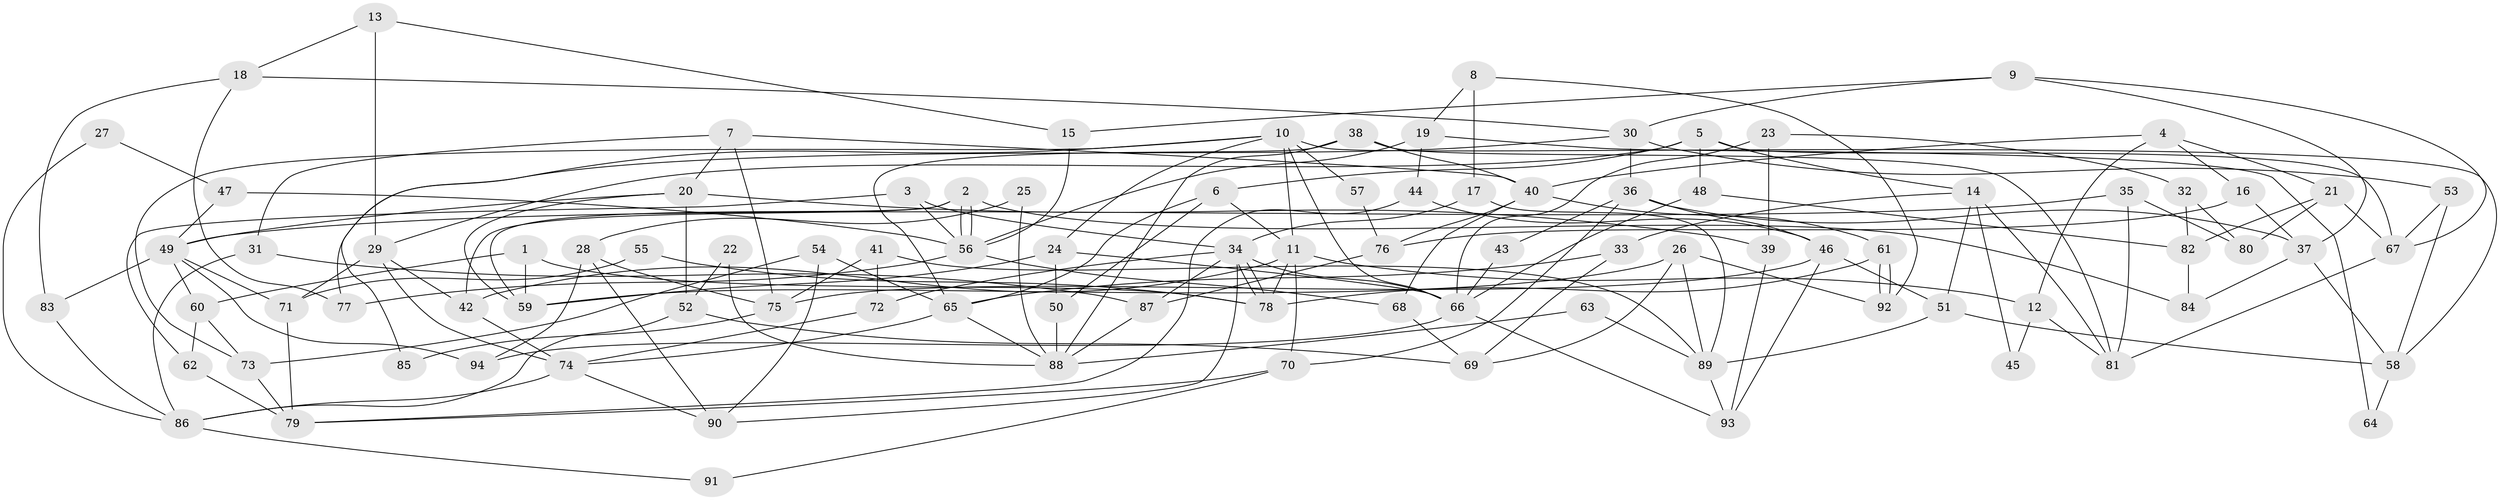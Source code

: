 // coarse degree distribution, {3: 0.26153846153846155, 5: 0.2, 8: 0.09230769230769231, 4: 0.18461538461538463, 7: 0.1076923076923077, 9: 0.046153846153846156, 2: 0.07692307692307693, 6: 0.03076923076923077}
// Generated by graph-tools (version 1.1) at 2025/24/03/03/25 07:24:01]
// undirected, 94 vertices, 188 edges
graph export_dot {
graph [start="1"]
  node [color=gray90,style=filled];
  1;
  2;
  3;
  4;
  5;
  6;
  7;
  8;
  9;
  10;
  11;
  12;
  13;
  14;
  15;
  16;
  17;
  18;
  19;
  20;
  21;
  22;
  23;
  24;
  25;
  26;
  27;
  28;
  29;
  30;
  31;
  32;
  33;
  34;
  35;
  36;
  37;
  38;
  39;
  40;
  41;
  42;
  43;
  44;
  45;
  46;
  47;
  48;
  49;
  50;
  51;
  52;
  53;
  54;
  55;
  56;
  57;
  58;
  59;
  60;
  61;
  62;
  63;
  64;
  65;
  66;
  67;
  68;
  69;
  70;
  71;
  72;
  73;
  74;
  75;
  76;
  77;
  78;
  79;
  80;
  81;
  82;
  83;
  84;
  85;
  86;
  87;
  88;
  89;
  90;
  91;
  92;
  93;
  94;
  1 -- 60;
  1 -- 59;
  1 -- 78;
  2 -- 42;
  2 -- 56;
  2 -- 56;
  2 -- 59;
  2 -- 84;
  3 -- 34;
  3 -- 56;
  3 -- 62;
  4 -- 40;
  4 -- 21;
  4 -- 12;
  4 -- 16;
  5 -- 29;
  5 -- 6;
  5 -- 14;
  5 -- 48;
  5 -- 67;
  6 -- 50;
  6 -- 11;
  6 -- 65;
  7 -- 40;
  7 -- 31;
  7 -- 20;
  7 -- 75;
  8 -- 19;
  8 -- 92;
  8 -- 17;
  9 -- 30;
  9 -- 67;
  9 -- 15;
  9 -- 37;
  10 -- 11;
  10 -- 24;
  10 -- 57;
  10 -- 58;
  10 -- 66;
  10 -- 73;
  10 -- 85;
  11 -- 12;
  11 -- 78;
  11 -- 42;
  11 -- 70;
  12 -- 81;
  12 -- 45;
  13 -- 29;
  13 -- 18;
  13 -- 15;
  14 -- 51;
  14 -- 33;
  14 -- 45;
  14 -- 81;
  15 -- 56;
  16 -- 37;
  16 -- 76;
  17 -- 34;
  17 -- 89;
  18 -- 30;
  18 -- 77;
  18 -- 83;
  19 -- 56;
  19 -- 44;
  19 -- 64;
  20 -- 39;
  20 -- 49;
  20 -- 52;
  20 -- 59;
  21 -- 67;
  21 -- 82;
  21 -- 80;
  22 -- 88;
  22 -- 52;
  23 -- 32;
  23 -- 66;
  23 -- 39;
  24 -- 66;
  24 -- 59;
  24 -- 50;
  25 -- 28;
  25 -- 88;
  26 -- 69;
  26 -- 59;
  26 -- 89;
  26 -- 92;
  27 -- 86;
  27 -- 47;
  28 -- 75;
  28 -- 94;
  28 -- 90;
  29 -- 74;
  29 -- 42;
  29 -- 71;
  30 -- 53;
  30 -- 36;
  30 -- 77;
  31 -- 86;
  31 -- 87;
  32 -- 82;
  32 -- 80;
  33 -- 65;
  33 -- 69;
  34 -- 78;
  34 -- 78;
  34 -- 66;
  34 -- 72;
  34 -- 87;
  34 -- 90;
  35 -- 49;
  35 -- 81;
  35 -- 80;
  36 -- 70;
  36 -- 37;
  36 -- 43;
  36 -- 46;
  37 -- 58;
  37 -- 84;
  38 -- 65;
  38 -- 40;
  38 -- 81;
  38 -- 88;
  39 -- 93;
  40 -- 61;
  40 -- 68;
  40 -- 76;
  41 -- 89;
  41 -- 72;
  41 -- 75;
  42 -- 74;
  43 -- 66;
  44 -- 79;
  44 -- 46;
  46 -- 75;
  46 -- 51;
  46 -- 93;
  47 -- 56;
  47 -- 49;
  48 -- 66;
  48 -- 82;
  49 -- 71;
  49 -- 60;
  49 -- 83;
  49 -- 94;
  50 -- 88;
  51 -- 89;
  51 -- 58;
  52 -- 86;
  52 -- 69;
  53 -- 58;
  53 -- 67;
  54 -- 65;
  54 -- 90;
  54 -- 73;
  55 -- 71;
  55 -- 78;
  56 -- 68;
  56 -- 77;
  57 -- 76;
  58 -- 64;
  60 -- 73;
  60 -- 62;
  61 -- 92;
  61 -- 92;
  61 -- 78;
  62 -- 79;
  63 -- 88;
  63 -- 89;
  65 -- 88;
  65 -- 74;
  66 -- 93;
  66 -- 94;
  67 -- 81;
  68 -- 69;
  70 -- 79;
  70 -- 91;
  71 -- 79;
  72 -- 74;
  73 -- 79;
  74 -- 90;
  74 -- 86;
  75 -- 85;
  76 -- 87;
  82 -- 84;
  83 -- 86;
  86 -- 91;
  87 -- 88;
  89 -- 93;
}
